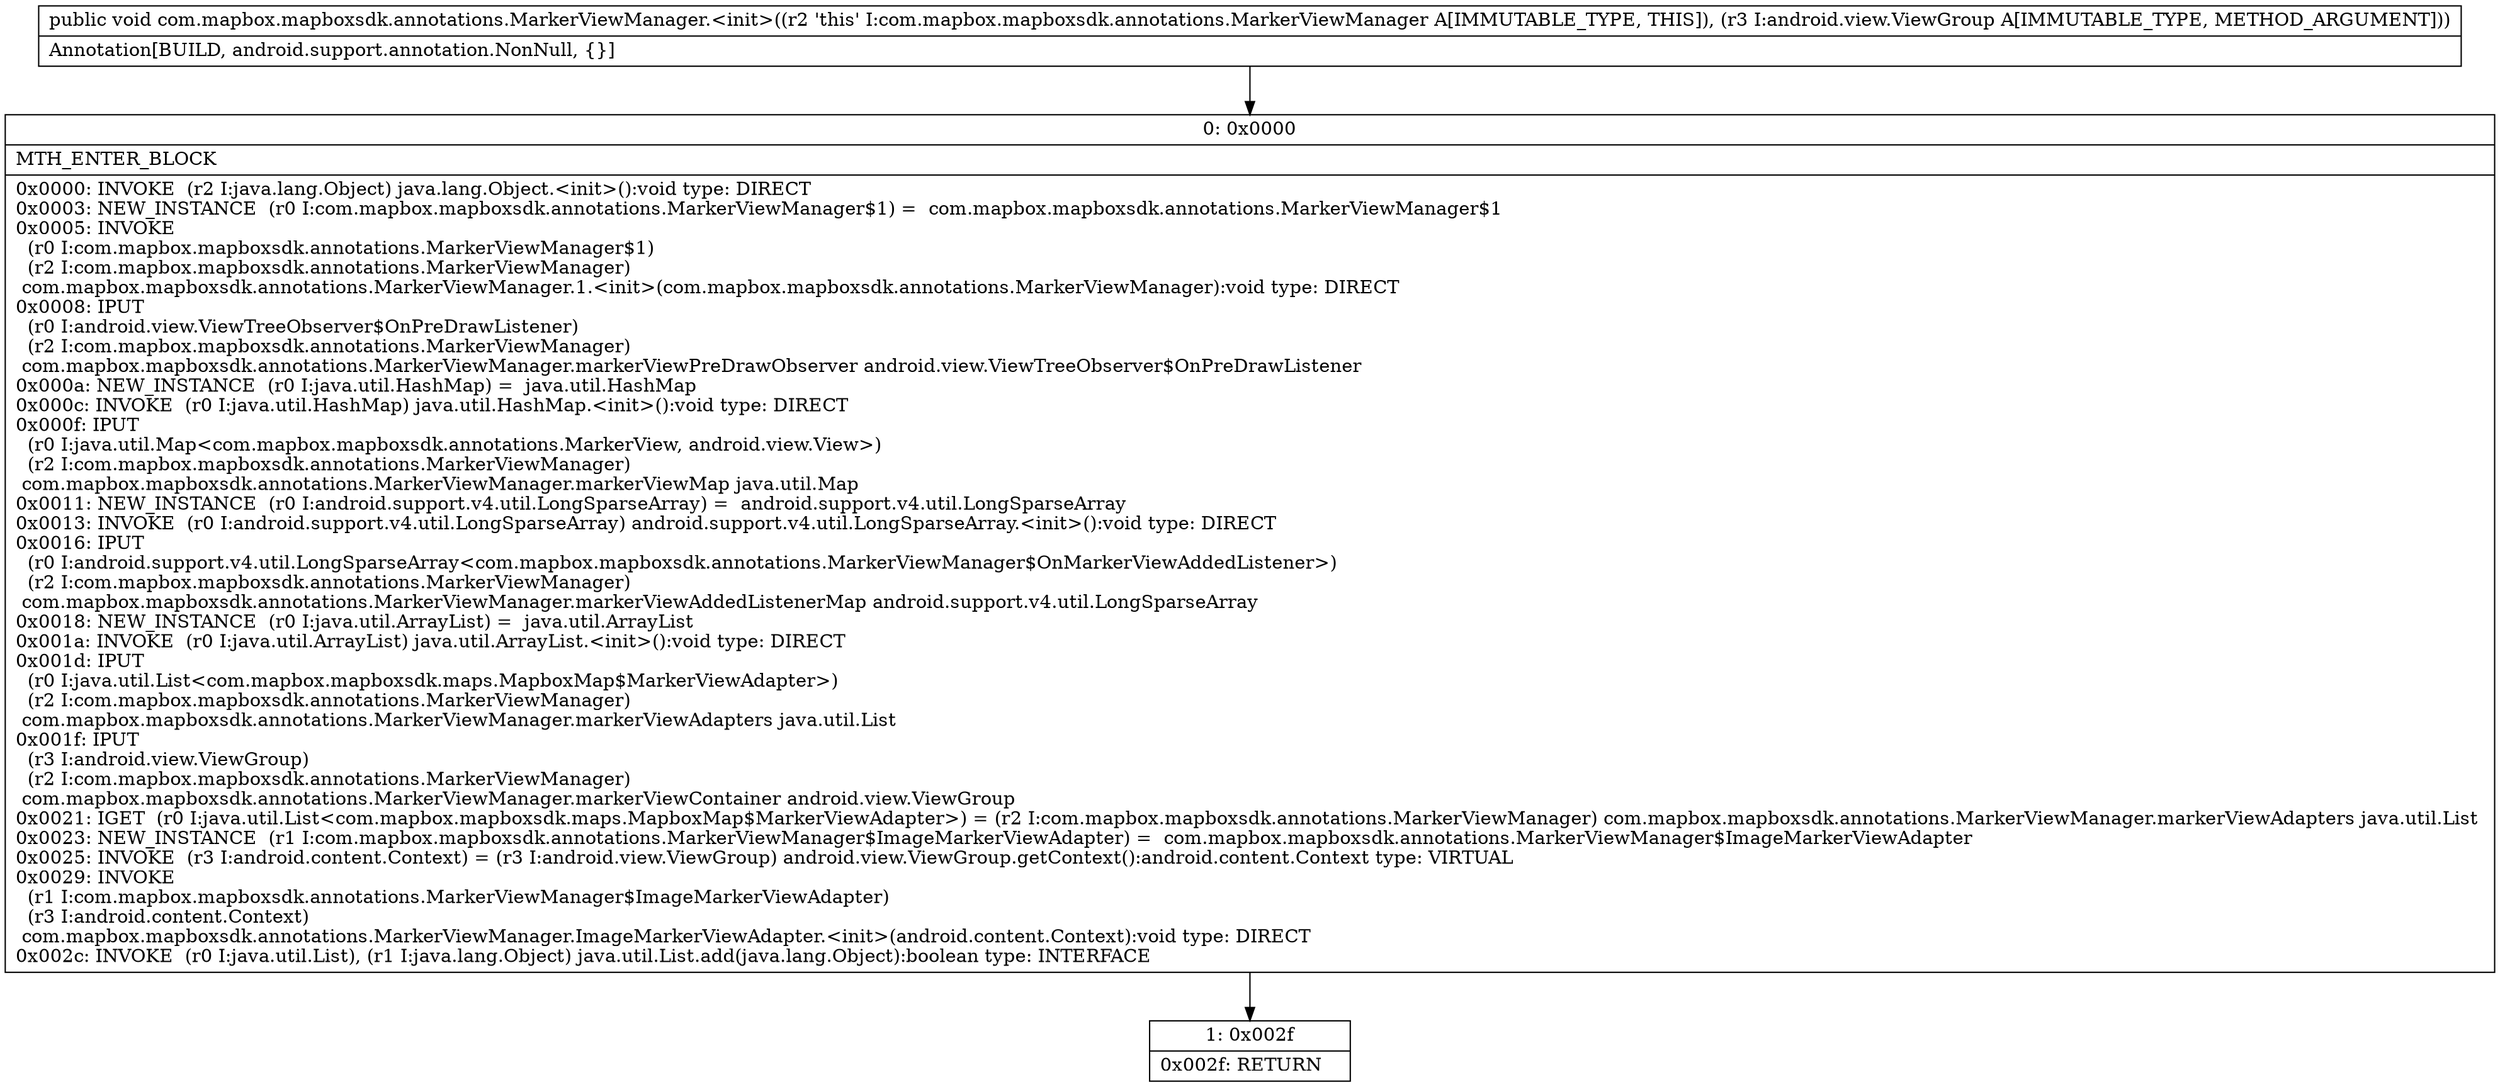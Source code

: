 digraph "CFG forcom.mapbox.mapboxsdk.annotations.MarkerViewManager.\<init\>(Landroid\/view\/ViewGroup;)V" {
Node_0 [shape=record,label="{0\:\ 0x0000|MTH_ENTER_BLOCK\l|0x0000: INVOKE  (r2 I:java.lang.Object) java.lang.Object.\<init\>():void type: DIRECT \l0x0003: NEW_INSTANCE  (r0 I:com.mapbox.mapboxsdk.annotations.MarkerViewManager$1) =  com.mapbox.mapboxsdk.annotations.MarkerViewManager$1 \l0x0005: INVOKE  \l  (r0 I:com.mapbox.mapboxsdk.annotations.MarkerViewManager$1)\l  (r2 I:com.mapbox.mapboxsdk.annotations.MarkerViewManager)\l com.mapbox.mapboxsdk.annotations.MarkerViewManager.1.\<init\>(com.mapbox.mapboxsdk.annotations.MarkerViewManager):void type: DIRECT \l0x0008: IPUT  \l  (r0 I:android.view.ViewTreeObserver$OnPreDrawListener)\l  (r2 I:com.mapbox.mapboxsdk.annotations.MarkerViewManager)\l com.mapbox.mapboxsdk.annotations.MarkerViewManager.markerViewPreDrawObserver android.view.ViewTreeObserver$OnPreDrawListener \l0x000a: NEW_INSTANCE  (r0 I:java.util.HashMap) =  java.util.HashMap \l0x000c: INVOKE  (r0 I:java.util.HashMap) java.util.HashMap.\<init\>():void type: DIRECT \l0x000f: IPUT  \l  (r0 I:java.util.Map\<com.mapbox.mapboxsdk.annotations.MarkerView, android.view.View\>)\l  (r2 I:com.mapbox.mapboxsdk.annotations.MarkerViewManager)\l com.mapbox.mapboxsdk.annotations.MarkerViewManager.markerViewMap java.util.Map \l0x0011: NEW_INSTANCE  (r0 I:android.support.v4.util.LongSparseArray) =  android.support.v4.util.LongSparseArray \l0x0013: INVOKE  (r0 I:android.support.v4.util.LongSparseArray) android.support.v4.util.LongSparseArray.\<init\>():void type: DIRECT \l0x0016: IPUT  \l  (r0 I:android.support.v4.util.LongSparseArray\<com.mapbox.mapboxsdk.annotations.MarkerViewManager$OnMarkerViewAddedListener\>)\l  (r2 I:com.mapbox.mapboxsdk.annotations.MarkerViewManager)\l com.mapbox.mapboxsdk.annotations.MarkerViewManager.markerViewAddedListenerMap android.support.v4.util.LongSparseArray \l0x0018: NEW_INSTANCE  (r0 I:java.util.ArrayList) =  java.util.ArrayList \l0x001a: INVOKE  (r0 I:java.util.ArrayList) java.util.ArrayList.\<init\>():void type: DIRECT \l0x001d: IPUT  \l  (r0 I:java.util.List\<com.mapbox.mapboxsdk.maps.MapboxMap$MarkerViewAdapter\>)\l  (r2 I:com.mapbox.mapboxsdk.annotations.MarkerViewManager)\l com.mapbox.mapboxsdk.annotations.MarkerViewManager.markerViewAdapters java.util.List \l0x001f: IPUT  \l  (r3 I:android.view.ViewGroup)\l  (r2 I:com.mapbox.mapboxsdk.annotations.MarkerViewManager)\l com.mapbox.mapboxsdk.annotations.MarkerViewManager.markerViewContainer android.view.ViewGroup \l0x0021: IGET  (r0 I:java.util.List\<com.mapbox.mapboxsdk.maps.MapboxMap$MarkerViewAdapter\>) = (r2 I:com.mapbox.mapboxsdk.annotations.MarkerViewManager) com.mapbox.mapboxsdk.annotations.MarkerViewManager.markerViewAdapters java.util.List \l0x0023: NEW_INSTANCE  (r1 I:com.mapbox.mapboxsdk.annotations.MarkerViewManager$ImageMarkerViewAdapter) =  com.mapbox.mapboxsdk.annotations.MarkerViewManager$ImageMarkerViewAdapter \l0x0025: INVOKE  (r3 I:android.content.Context) = (r3 I:android.view.ViewGroup) android.view.ViewGroup.getContext():android.content.Context type: VIRTUAL \l0x0029: INVOKE  \l  (r1 I:com.mapbox.mapboxsdk.annotations.MarkerViewManager$ImageMarkerViewAdapter)\l  (r3 I:android.content.Context)\l com.mapbox.mapboxsdk.annotations.MarkerViewManager.ImageMarkerViewAdapter.\<init\>(android.content.Context):void type: DIRECT \l0x002c: INVOKE  (r0 I:java.util.List), (r1 I:java.lang.Object) java.util.List.add(java.lang.Object):boolean type: INTERFACE \l}"];
Node_1 [shape=record,label="{1\:\ 0x002f|0x002f: RETURN   \l}"];
MethodNode[shape=record,label="{public void com.mapbox.mapboxsdk.annotations.MarkerViewManager.\<init\>((r2 'this' I:com.mapbox.mapboxsdk.annotations.MarkerViewManager A[IMMUTABLE_TYPE, THIS]), (r3 I:android.view.ViewGroup A[IMMUTABLE_TYPE, METHOD_ARGUMENT]))  | Annotation[BUILD, android.support.annotation.NonNull, \{\}]\l}"];
MethodNode -> Node_0;
Node_0 -> Node_1;
}

